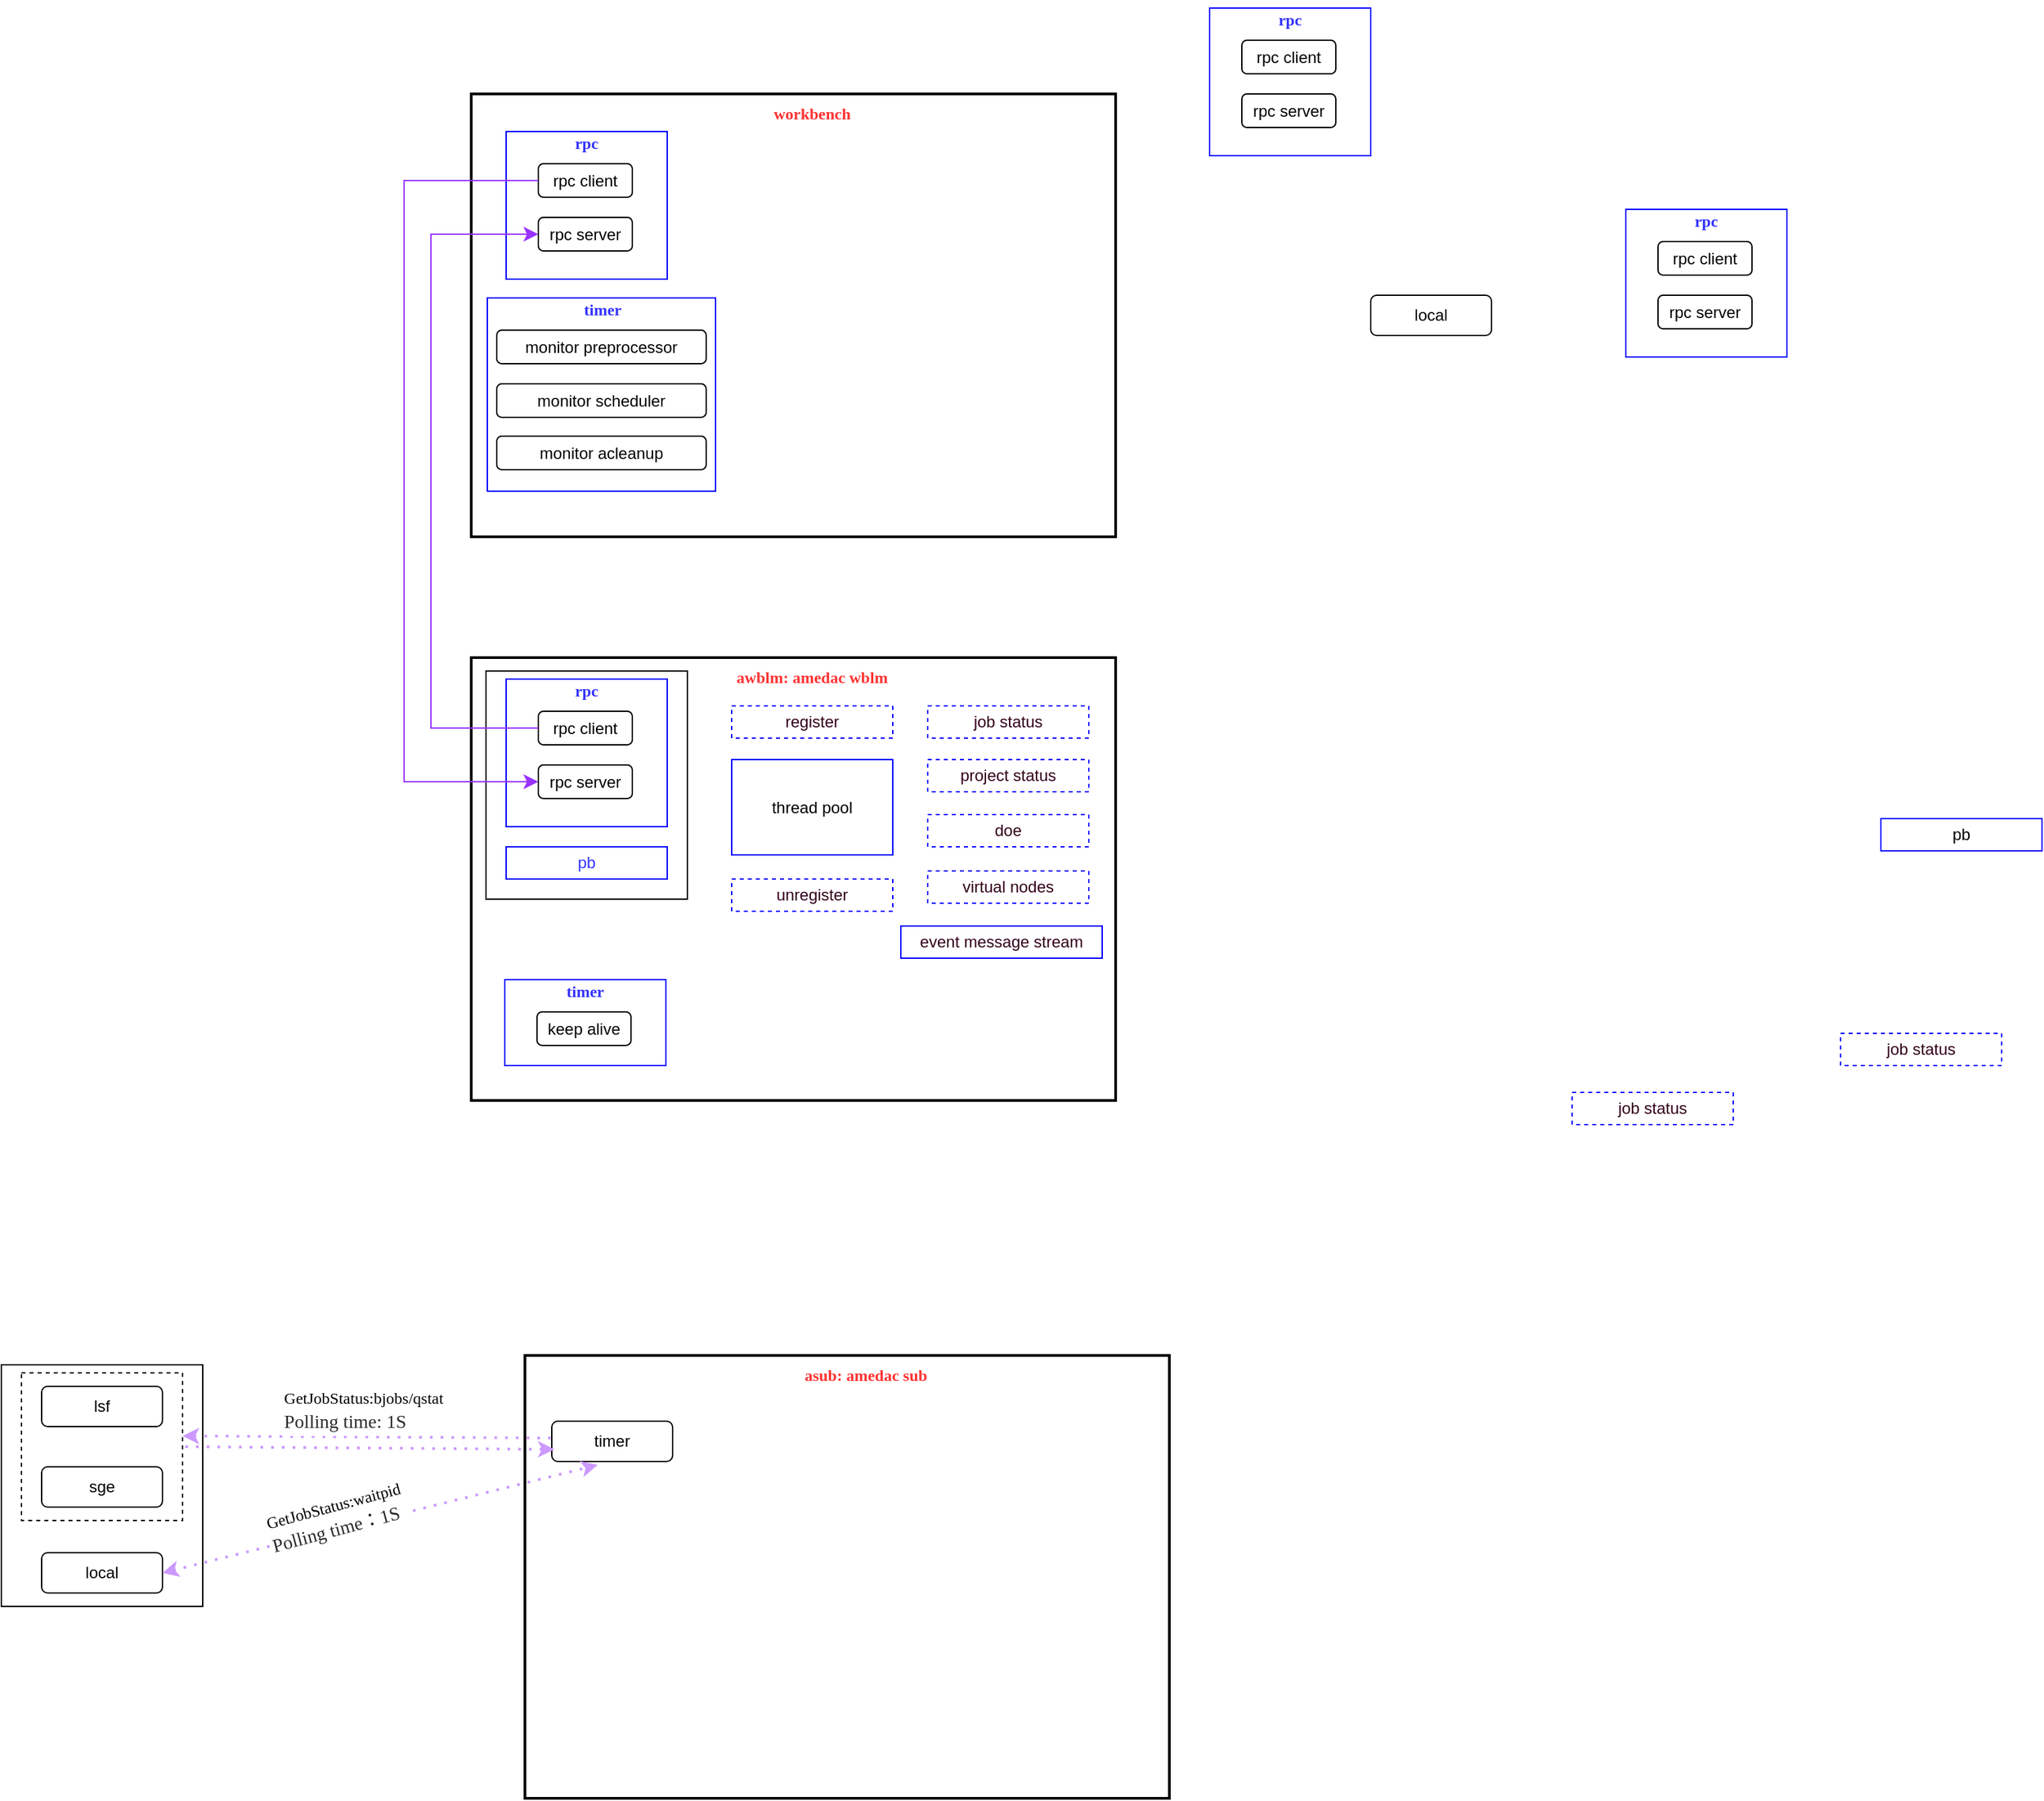 <mxfile version="21.6.5" type="github">
  <diagram name="第 1 页" id="bX1XAtfb4kWLFVjf-5i0">
    <mxGraphModel dx="2335" dy="1982" grid="1" gridSize="10" guides="1" tooltips="1" connect="1" arrows="1" fold="1" page="1" pageScale="1" pageWidth="827" pageHeight="1169" math="0" shadow="0">
      <root>
        <mxCell id="0" />
        <mxCell id="1" parent="0" />
        <mxCell id="BO7hRAKgIpjlX32Vf64b-1" value="" style="rounded=0;whiteSpace=wrap;html=1;strokeWidth=2;" parent="1" vertex="1">
          <mxGeometry x="160" y="80" width="480" height="330" as="geometry" />
        </mxCell>
        <mxCell id="BO7hRAKgIpjlX32Vf64b-3" value="&lt;font color=&quot;#ff3333&quot; face=&quot;Times New Roman&quot;&gt;&lt;b&gt;awblm: amedac wblm&lt;/b&gt;&lt;/font&gt;" style="text;strokeColor=none;align=center;fillColor=none;html=1;verticalAlign=middle;whiteSpace=wrap;rounded=0;" parent="1" vertex="1">
          <mxGeometry x="321" y="80" width="186" height="30" as="geometry" />
        </mxCell>
        <mxCell id="gykPigOiNcFkzVXbVJ9o-21" value="" style="rounded=0;whiteSpace=wrap;html=1;strokeWidth=2;" vertex="1" parent="1">
          <mxGeometry x="160" y="-340" width="480" height="330" as="geometry" />
        </mxCell>
        <mxCell id="gykPigOiNcFkzVXbVJ9o-22" value="&lt;font color=&quot;#ff3333&quot; face=&quot;Times New Roman&quot;&gt;&lt;b&gt;workbench&lt;/b&gt;&lt;/font&gt;" style="text;strokeColor=none;align=center;fillColor=none;html=1;verticalAlign=middle;whiteSpace=wrap;rounded=0;" vertex="1" parent="1">
          <mxGeometry x="321" y="-340" width="186" height="30" as="geometry" />
        </mxCell>
        <mxCell id="gykPigOiNcFkzVXbVJ9o-25" value="" style="rounded=0;whiteSpace=wrap;html=1;strokeColor=#0000FF;" vertex="1" parent="1">
          <mxGeometry x="186" y="-312" width="120" height="110" as="geometry" />
        </mxCell>
        <mxCell id="gykPigOiNcFkzVXbVJ9o-26" value="rpc client" style="rounded=1;whiteSpace=wrap;html=1;" vertex="1" parent="1">
          <mxGeometry x="210" y="-288" width="70" height="25" as="geometry" />
        </mxCell>
        <mxCell id="gykPigOiNcFkzVXbVJ9o-31" value="&lt;font face=&quot;Times New Roman&quot;&gt;&lt;b&gt;rpc&lt;br&gt;&lt;/b&gt;&lt;/font&gt;" style="text;strokeColor=none;align=center;fillColor=none;html=1;verticalAlign=middle;whiteSpace=wrap;rounded=0;fontColor=#3333FF;" vertex="1" parent="1">
          <mxGeometry x="216" y="-318" width="60" height="30" as="geometry" />
        </mxCell>
        <mxCell id="gykPigOiNcFkzVXbVJ9o-32" value="rpc server" style="rounded=1;whiteSpace=wrap;html=1;" vertex="1" parent="1">
          <mxGeometry x="210" y="-248" width="70" height="25" as="geometry" />
        </mxCell>
        <mxCell id="gykPigOiNcFkzVXbVJ9o-33" value="" style="rounded=0;whiteSpace=wrap;html=1;" vertex="1" parent="1">
          <mxGeometry x="-190" y="607" width="150" height="180" as="geometry" />
        </mxCell>
        <mxCell id="gykPigOiNcFkzVXbVJ9o-34" value="" style="rounded=0;whiteSpace=wrap;html=1;strokeWidth=2;" vertex="1" parent="1">
          <mxGeometry x="200" y="600" width="480" height="330" as="geometry" />
        </mxCell>
        <mxCell id="gykPigOiNcFkzVXbVJ9o-35" value="&lt;font color=&quot;#ff3333&quot; face=&quot;Times New Roman&quot;&gt;&lt;b&gt;asub: amedac sub&lt;/b&gt;&lt;/font&gt;" style="text;strokeColor=none;align=center;fillColor=none;html=1;verticalAlign=middle;whiteSpace=wrap;rounded=0;" vertex="1" parent="1">
          <mxGeometry x="361" y="600" width="186" height="30" as="geometry" />
        </mxCell>
        <mxCell id="gykPigOiNcFkzVXbVJ9o-36" value="timer" style="rounded=1;whiteSpace=wrap;html=1;" vertex="1" parent="1">
          <mxGeometry x="220" y="649" width="90" height="30" as="geometry" />
        </mxCell>
        <mxCell id="gykPigOiNcFkzVXbVJ9o-37" value="" style="rounded=0;whiteSpace=wrap;html=1;dashed=1;" vertex="1" parent="1">
          <mxGeometry x="-175" y="613" width="120" height="110" as="geometry" />
        </mxCell>
        <mxCell id="gykPigOiNcFkzVXbVJ9o-38" value="lsf" style="rounded=1;whiteSpace=wrap;html=1;" vertex="1" parent="1">
          <mxGeometry x="-160" y="623" width="90" height="30" as="geometry" />
        </mxCell>
        <mxCell id="gykPigOiNcFkzVXbVJ9o-39" value="sge" style="rounded=1;whiteSpace=wrap;html=1;" vertex="1" parent="1">
          <mxGeometry x="-160" y="683" width="90" height="30" as="geometry" />
        </mxCell>
        <mxCell id="gykPigOiNcFkzVXbVJ9o-40" value="" style="endArrow=none;dashed=1;html=1;dashPattern=1 3;strokeWidth=2;rounded=0;exitX=1;exitY=0.5;exitDx=0;exitDy=0;entryX=0;entryY=0.75;entryDx=0;entryDy=0;startArrow=classic;startFill=1;strokeColor=#CC99FF;" edge="1" parent="1">
          <mxGeometry width="50" height="50" relative="1" as="geometry">
            <mxPoint x="-55.0" y="660" as="sourcePoint" />
            <mxPoint x="220" y="661.5" as="targetPoint" />
          </mxGeometry>
        </mxCell>
        <mxCell id="gykPigOiNcFkzVXbVJ9o-41" value="&lt;font face=&quot;Times New Roman&quot;&gt;GetJobStatus:bjobs/qstat&lt;br&gt;&lt;/font&gt;&lt;ul style=&quot;box-sizing: border-box; margin: 0px; padding: 0px; color: rgb(42, 43, 46); font-size: 14px; text-align: start; background-color: rgb(255, 255, 255);&quot;&gt;&lt;li style=&quot;box-sizing: border-box; margin: 0px; padding: 0px; list-style: none;&quot;&gt;&lt;p style=&quot;box-sizing: border-box; margin: 0px 0px 2px; padding: 0px; line-height: 21px; display: inline; font-size: var(--main-font-size);&quot; class=&quot;src grammarSection&quot; data-group=&quot;1-1&quot;&gt;&lt;font face=&quot;Times New Roman&quot;&gt;Polling time: 1S&lt;/font&gt;&lt;/p&gt;&lt;/li&gt;&lt;/ul&gt;" style="text;strokeColor=none;align=center;fillColor=none;html=1;verticalAlign=middle;whiteSpace=wrap;rounded=0;" vertex="1" parent="1">
          <mxGeometry y="627" width="160" height="30" as="geometry" />
        </mxCell>
        <mxCell id="gykPigOiNcFkzVXbVJ9o-42" value="" style="endArrow=classic;dashed=1;html=1;dashPattern=1 3;strokeWidth=2;rounded=0;exitX=1;exitY=0.5;exitDx=0;exitDy=0;entryX=0;entryY=0.75;entryDx=0;entryDy=0;startArrow=none;startFill=0;strokeColor=#CC99FF;endFill=1;" edge="1" parent="1">
          <mxGeometry width="50" height="50" relative="1" as="geometry">
            <mxPoint x="-53" y="668" as="sourcePoint" />
            <mxPoint x="222" y="670" as="targetPoint" />
          </mxGeometry>
        </mxCell>
        <mxCell id="gykPigOiNcFkzVXbVJ9o-43" value="local" style="rounded=1;whiteSpace=wrap;html=1;" vertex="1" parent="1">
          <mxGeometry x="-160" y="747" width="90" height="30" as="geometry" />
        </mxCell>
        <mxCell id="gykPigOiNcFkzVXbVJ9o-44" value="" style="endArrow=classic;dashed=1;html=1;dashPattern=1 3;strokeWidth=2;rounded=0;exitX=1;exitY=0.5;exitDx=0;exitDy=0;startArrow=classic;startFill=1;strokeColor=#CC99FF;endFill=1;entryX=0.38;entryY=1.087;entryDx=0;entryDy=0;entryPerimeter=0;" edge="1" parent="1" source="gykPigOiNcFkzVXbVJ9o-43" target="gykPigOiNcFkzVXbVJ9o-36">
          <mxGeometry width="50" height="50" relative="1" as="geometry">
            <mxPoint x="-25" y="747" as="sourcePoint" />
            <mxPoint x="250" y="749" as="targetPoint" />
          </mxGeometry>
        </mxCell>
        <mxCell id="gykPigOiNcFkzVXbVJ9o-45" value="&lt;font face=&quot;Times New Roman&quot;&gt;GetJobStatus:waitpid&lt;br&gt;&lt;/font&gt;&lt;ul style=&quot;box-sizing: border-box; margin: 0px; padding: 0px; color: rgb(42, 43, 46); font-size: 14px; text-align: start; background-color: rgb(255, 255, 255);&quot;&gt;&lt;li style=&quot;box-sizing: border-box; margin: 0px; padding: 0px; list-style: none;&quot;&gt;&lt;p style=&quot;box-sizing: border-box; margin: 0px 0px 2px; padding: 0px; line-height: 21px; display: inline; font-size: var(--main-font-size);&quot; class=&quot;src grammarSection&quot; data-group=&quot;1-1&quot;&gt;&lt;font face=&quot;Times New Roman&quot;&gt;Polling time：1S&lt;/font&gt;&lt;/p&gt;&lt;/li&gt;&lt;/ul&gt;" style="text;strokeColor=none;align=center;fillColor=none;html=1;verticalAlign=middle;whiteSpace=wrap;rounded=0;rotation=-15;" vertex="1" parent="1">
          <mxGeometry x="-20" y="707" width="160" height="30" as="geometry" />
        </mxCell>
        <mxCell id="gykPigOiNcFkzVXbVJ9o-48" value="" style="rounded=0;whiteSpace=wrap;html=1;" vertex="1" parent="1">
          <mxGeometry x="171" y="90" width="150" height="170" as="geometry" />
        </mxCell>
        <mxCell id="gykPigOiNcFkzVXbVJ9o-49" value="" style="rounded=0;whiteSpace=wrap;html=1;strokeColor=#0000FF;" vertex="1" parent="1">
          <mxGeometry x="186" y="96" width="120" height="110" as="geometry" />
        </mxCell>
        <mxCell id="gykPigOiNcFkzVXbVJ9o-50" value="rpc client" style="rounded=1;whiteSpace=wrap;html=1;" vertex="1" parent="1">
          <mxGeometry x="210" y="120" width="70" height="25" as="geometry" />
        </mxCell>
        <mxCell id="gykPigOiNcFkzVXbVJ9o-52" value="&lt;font face=&quot;Times New Roman&quot;&gt;&lt;b&gt;rpc&lt;br&gt;&lt;/b&gt;&lt;/font&gt;" style="text;strokeColor=none;align=center;fillColor=none;html=1;verticalAlign=middle;whiteSpace=wrap;rounded=0;fontColor=#3333FF;" vertex="1" parent="1">
          <mxGeometry x="216" y="90" width="60" height="30" as="geometry" />
        </mxCell>
        <mxCell id="gykPigOiNcFkzVXbVJ9o-53" value="rpc server" style="rounded=1;whiteSpace=wrap;html=1;" vertex="1" parent="1">
          <mxGeometry x="210" y="160" width="70" height="25" as="geometry" />
        </mxCell>
        <mxCell id="gykPigOiNcFkzVXbVJ9o-47" value="" style="edgeStyle=elbowEdgeStyle;elbow=horizontal;endArrow=none;html=1;curved=0;rounded=0;endSize=8;startSize=8;exitX=0;exitY=0.5;exitDx=0;exitDy=0;entryX=0;entryY=0.5;entryDx=0;entryDy=0;strokeColor=#9933FF;endFill=0;startArrow=classic;startFill=1;" edge="1" parent="1" source="gykPigOiNcFkzVXbVJ9o-32" target="gykPigOiNcFkzVXbVJ9o-50">
          <mxGeometry width="50" height="50" relative="1" as="geometry">
            <mxPoint x="50" y="-190" as="sourcePoint" />
            <mxPoint y="342" as="targetPoint" />
            <Array as="points">
              <mxPoint x="130" y="-50" />
            </Array>
          </mxGeometry>
        </mxCell>
        <mxCell id="gykPigOiNcFkzVXbVJ9o-46" value="" style="edgeStyle=elbowEdgeStyle;elbow=horizontal;endArrow=classic;html=1;curved=0;rounded=0;endSize=8;startSize=8;exitX=0;exitY=0.5;exitDx=0;exitDy=0;entryX=0;entryY=0.5;entryDx=0;entryDy=0;strokeColor=#9933FF;" edge="1" parent="1" source="gykPigOiNcFkzVXbVJ9o-26" target="gykPigOiNcFkzVXbVJ9o-53">
          <mxGeometry width="50" height="50" relative="1" as="geometry">
            <mxPoint x="-80" y="-250" as="sourcePoint" />
            <mxPoint x="-30" y="-300" as="targetPoint" />
            <Array as="points">
              <mxPoint x="110" y="80" />
              <mxPoint x="20" y="-20" />
            </Array>
          </mxGeometry>
        </mxCell>
        <mxCell id="gykPigOiNcFkzVXbVJ9o-55" value="" style="rounded=0;whiteSpace=wrap;html=1;strokeColor=#0000FF;" vertex="1" parent="1">
          <mxGeometry x="185" y="320" width="120" height="64" as="geometry" />
        </mxCell>
        <mxCell id="gykPigOiNcFkzVXbVJ9o-56" value="keep alive" style="rounded=1;whiteSpace=wrap;html=1;" vertex="1" parent="1">
          <mxGeometry x="209" y="344" width="70" height="25" as="geometry" />
        </mxCell>
        <mxCell id="gykPigOiNcFkzVXbVJ9o-57" value="local" style="rounded=1;whiteSpace=wrap;html=1;" vertex="1" parent="1">
          <mxGeometry x="830" y="-190" width="90" height="30" as="geometry" />
        </mxCell>
        <mxCell id="gykPigOiNcFkzVXbVJ9o-58" value="&lt;font face=&quot;Times New Roman&quot;&gt;&lt;b&gt;timer&lt;br&gt;&lt;/b&gt;&lt;/font&gt;" style="text;strokeColor=none;align=center;fillColor=none;html=1;verticalAlign=middle;whiteSpace=wrap;rounded=0;fontColor=#3333FF;" vertex="1" parent="1">
          <mxGeometry x="215" y="314" width="60" height="30" as="geometry" />
        </mxCell>
        <mxCell id="gykPigOiNcFkzVXbVJ9o-66" value="" style="rounded=0;whiteSpace=wrap;html=1;strokeColor=#0000FF;" vertex="1" parent="1">
          <mxGeometry x="1020" y="-254" width="120" height="110" as="geometry" />
        </mxCell>
        <mxCell id="gykPigOiNcFkzVXbVJ9o-67" value="rpc client" style="rounded=1;whiteSpace=wrap;html=1;" vertex="1" parent="1">
          <mxGeometry x="1044" y="-230" width="70" height="25" as="geometry" />
        </mxCell>
        <mxCell id="gykPigOiNcFkzVXbVJ9o-68" value="&lt;font face=&quot;Times New Roman&quot;&gt;&lt;b&gt;rpc&lt;br&gt;&lt;/b&gt;&lt;/font&gt;" style="text;strokeColor=none;align=center;fillColor=none;html=1;verticalAlign=middle;whiteSpace=wrap;rounded=0;fontColor=#3333FF;" vertex="1" parent="1">
          <mxGeometry x="1050" y="-260" width="60" height="30" as="geometry" />
        </mxCell>
        <mxCell id="gykPigOiNcFkzVXbVJ9o-69" value="rpc server" style="rounded=1;whiteSpace=wrap;html=1;" vertex="1" parent="1">
          <mxGeometry x="1044" y="-190" width="70" height="25" as="geometry" />
        </mxCell>
        <mxCell id="gykPigOiNcFkzVXbVJ9o-62" value="thread pool" style="rounded=0;whiteSpace=wrap;html=1;strokeColor=#0000FF;" vertex="1" parent="1">
          <mxGeometry x="354" y="156" width="120" height="71" as="geometry" />
        </mxCell>
        <mxCell id="gykPigOiNcFkzVXbVJ9o-76" value="&lt;font color=&quot;#3333ff&quot;&gt;pb&lt;/font&gt;" style="rounded=0;whiteSpace=wrap;html=1;strokeColor=#0000FF;" vertex="1" parent="1">
          <mxGeometry x="186" y="221" width="120" height="24" as="geometry" />
        </mxCell>
        <mxCell id="gykPigOiNcFkzVXbVJ9o-79" value="pb" style="rounded=0;whiteSpace=wrap;html=1;strokeColor=#0000FF;" vertex="1" parent="1">
          <mxGeometry x="1210" y="200" width="120" height="24" as="geometry" />
        </mxCell>
        <mxCell id="gykPigOiNcFkzVXbVJ9o-80" value="&lt;font color=&quot;#33001a&quot;&gt;job status&lt;/font&gt;" style="rounded=0;whiteSpace=wrap;html=1;strokeColor=#0000FF;dashed=1;" vertex="1" parent="1">
          <mxGeometry x="500" y="116" width="120" height="24" as="geometry" />
        </mxCell>
        <mxCell id="gykPigOiNcFkzVXbVJ9o-88" value="&lt;font color=&quot;#33001a&quot;&gt;project status&lt;/font&gt;" style="rounded=0;whiteSpace=wrap;html=1;strokeColor=#0000FF;dashed=1;" vertex="1" parent="1">
          <mxGeometry x="500" y="156" width="120" height="24" as="geometry" />
        </mxCell>
        <mxCell id="gykPigOiNcFkzVXbVJ9o-89" value="&lt;font color=&quot;#33001a&quot;&gt;job status&lt;/font&gt;" style="rounded=0;whiteSpace=wrap;html=1;strokeColor=#0000FF;dashed=1;" vertex="1" parent="1">
          <mxGeometry x="980" y="404" width="120" height="24" as="geometry" />
        </mxCell>
        <mxCell id="gykPigOiNcFkzVXbVJ9o-90" value="&lt;font color=&quot;#33001a&quot;&gt;job status&lt;/font&gt;" style="rounded=0;whiteSpace=wrap;html=1;strokeColor=#0000FF;dashed=1;" vertex="1" parent="1">
          <mxGeometry x="1180" y="360" width="120" height="24" as="geometry" />
        </mxCell>
        <mxCell id="gykPigOiNcFkzVXbVJ9o-96" value="&lt;font color=&quot;#33001a&quot;&gt;doe&lt;/font&gt;" style="rounded=0;whiteSpace=wrap;html=1;strokeColor=#0000FF;dashed=1;" vertex="1" parent="1">
          <mxGeometry x="500" y="197" width="120" height="24" as="geometry" />
        </mxCell>
        <mxCell id="gykPigOiNcFkzVXbVJ9o-97" value="&lt;font color=&quot;#33001a&quot;&gt;virtual nodes&lt;/font&gt;" style="rounded=0;whiteSpace=wrap;html=1;strokeColor=#0000FF;dashed=1;" vertex="1" parent="1">
          <mxGeometry x="500" y="239" width="120" height="24" as="geometry" />
        </mxCell>
        <mxCell id="gykPigOiNcFkzVXbVJ9o-98" value="&lt;font color=&quot;#33001a&quot;&gt;event message stream&lt;/font&gt;" style="rounded=0;whiteSpace=wrap;html=1;strokeColor=#0000FF;" vertex="1" parent="1">
          <mxGeometry x="480" y="280" width="150" height="24" as="geometry" />
        </mxCell>
        <mxCell id="gykPigOiNcFkzVXbVJ9o-103" value="&lt;font color=&quot;#33001a&quot;&gt;register&lt;/font&gt;" style="rounded=0;whiteSpace=wrap;html=1;strokeColor=#0000FF;dashed=1;" vertex="1" parent="1">
          <mxGeometry x="354" y="116" width="120" height="24" as="geometry" />
        </mxCell>
        <mxCell id="gykPigOiNcFkzVXbVJ9o-104" value="&lt;font color=&quot;#33001a&quot;&gt;unregister&lt;/font&gt;" style="rounded=0;whiteSpace=wrap;html=1;strokeColor=#0000FF;dashed=1;" vertex="1" parent="1">
          <mxGeometry x="354" y="245" width="120" height="24" as="geometry" />
        </mxCell>
        <mxCell id="gykPigOiNcFkzVXbVJ9o-109" value="" style="rounded=0;whiteSpace=wrap;html=1;strokeColor=#0000FF;" vertex="1" parent="1">
          <mxGeometry x="172" y="-188" width="170" height="144" as="geometry" />
        </mxCell>
        <mxCell id="gykPigOiNcFkzVXbVJ9o-110" value="monitor preprocessor" style="rounded=1;whiteSpace=wrap;html=1;" vertex="1" parent="1">
          <mxGeometry x="179" y="-164" width="156" height="25" as="geometry" />
        </mxCell>
        <mxCell id="gykPigOiNcFkzVXbVJ9o-111" value="&lt;font face=&quot;Times New Roman&quot;&gt;&lt;b&gt;timer&lt;br&gt;&lt;/b&gt;&lt;/font&gt;" style="text;strokeColor=none;align=center;fillColor=none;html=1;verticalAlign=middle;whiteSpace=wrap;rounded=0;fontColor=#3333FF;" vertex="1" parent="1">
          <mxGeometry x="228" y="-194" width="60" height="30" as="geometry" />
        </mxCell>
        <mxCell id="gykPigOiNcFkzVXbVJ9o-112" value="monitor scheduler" style="rounded=1;whiteSpace=wrap;html=1;" vertex="1" parent="1">
          <mxGeometry x="179" y="-124" width="156" height="25" as="geometry" />
        </mxCell>
        <mxCell id="gykPigOiNcFkzVXbVJ9o-115" value="monitor acleanup" style="rounded=1;whiteSpace=wrap;html=1;" vertex="1" parent="1">
          <mxGeometry x="179" y="-85" width="156" height="25" as="geometry" />
        </mxCell>
        <mxCell id="gykPigOiNcFkzVXbVJ9o-116" value="" style="rounded=0;whiteSpace=wrap;html=1;strokeColor=#0000FF;" vertex="1" parent="1">
          <mxGeometry x="710" y="-404" width="120" height="110" as="geometry" />
        </mxCell>
        <mxCell id="gykPigOiNcFkzVXbVJ9o-117" value="rpc client" style="rounded=1;whiteSpace=wrap;html=1;" vertex="1" parent="1">
          <mxGeometry x="734" y="-380" width="70" height="25" as="geometry" />
        </mxCell>
        <mxCell id="gykPigOiNcFkzVXbVJ9o-118" value="&lt;font face=&quot;Times New Roman&quot;&gt;&lt;b&gt;rpc&lt;br&gt;&lt;/b&gt;&lt;/font&gt;" style="text;strokeColor=none;align=center;fillColor=none;html=1;verticalAlign=middle;whiteSpace=wrap;rounded=0;fontColor=#3333FF;" vertex="1" parent="1">
          <mxGeometry x="740" y="-410" width="60" height="30" as="geometry" />
        </mxCell>
        <mxCell id="gykPigOiNcFkzVXbVJ9o-119" value="rpc server" style="rounded=1;whiteSpace=wrap;html=1;" vertex="1" parent="1">
          <mxGeometry x="734" y="-340" width="70" height="25" as="geometry" />
        </mxCell>
      </root>
    </mxGraphModel>
  </diagram>
</mxfile>
